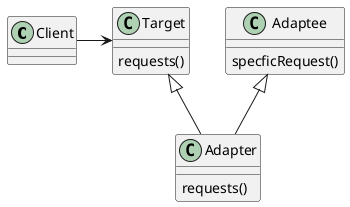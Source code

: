 @startuml Class Adaptor
class Client{

}
class Target{
    requests()
}
class Adaptee{
    specficRequest()
}
class Adapter extends Adaptee,Target {
    requests()
}
Client -r-> Target
@enduml